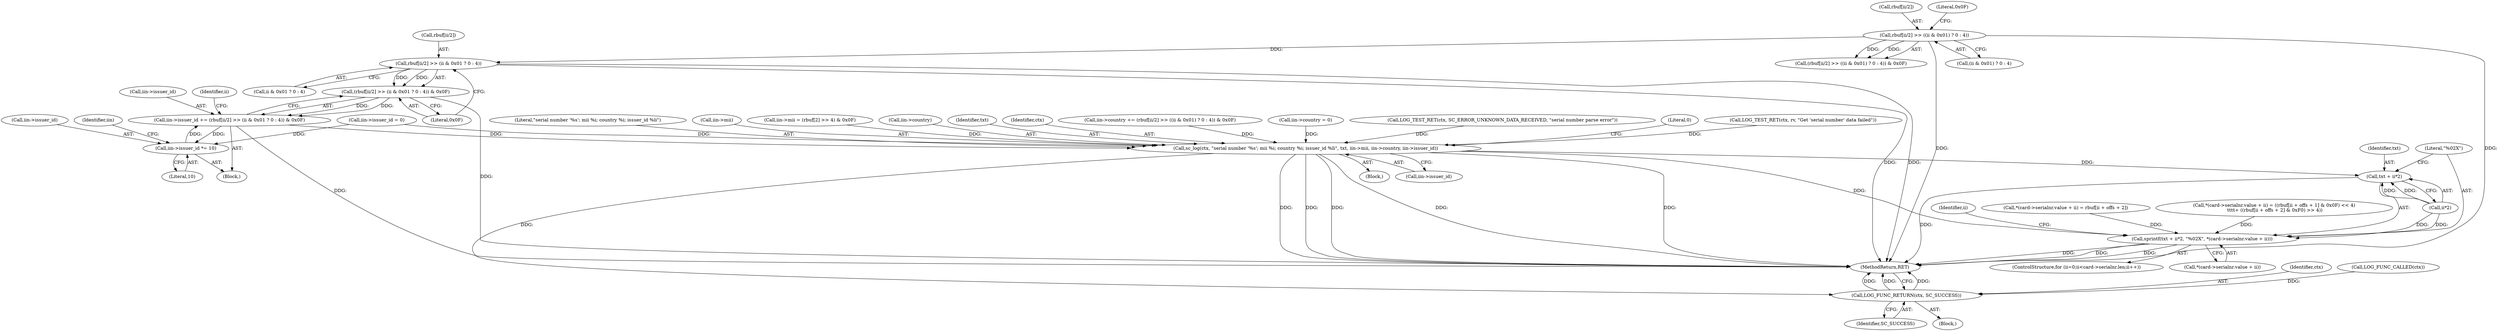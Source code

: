digraph "0_OpenSC_8fe377e93b4b56060e5bbfb6f3142ceaeca744fa_10@array" {
"1000280" [label="(Call,rbuf[ii/2] >> (ii & 0x01 ? 0 : 4))"];
"1000242" [label="(Call,rbuf[ii/2] >> ((ii & 0x01) ? 0 : 4))"];
"1000279" [label="(Call,(rbuf[ii/2] >> (ii & 0x01 ? 0 : 4)) & 0x0F)"];
"1000275" [label="(Call,iin->issuer_id += (rbuf[ii/2] >> (ii & 0x01 ? 0 : 4)) & 0x0F)"];
"1000270" [label="(Call,iin->issuer_id *= 10)"];
"1000435" [label="(Call,sc_log(ctx, \"serial number '%s'; mii %i; country %i; issuer_id %li\", txt, iin->mii, iin->country, iin->issuer_id))"];
"1000420" [label="(Call,sprintf(txt + ii*2, \"%02X\", *(card->serialnr.value + ii)))"];
"1000421" [label="(Call,txt + ii*2)"];
"1000461" [label="(Call,LOG_FUNC_RETURN(ctx, SC_SUCCESS))"];
"1000423" [label="(Call,ii*2)"];
"1000268" [label="(Identifier,ii)"];
"1000217" [label="(Call,iin->country = 0)"];
"1000274" [label="(Literal,10)"];
"1000405" [label="(Block,)"];
"1000269" [label="(Block,)"];
"1000461" [label="(Call,LOG_FUNC_RETURN(ctx, SC_SUCCESS))"];
"1000202" [label="(Call,LOG_TEST_RET(ctx, SC_ERROR_UNKNOWN_DATA_RECEIVED, \"serial number parse error\"))"];
"1000243" [label="(Call,rbuf[ii/2])"];
"1000422" [label="(Identifier,txt)"];
"1000279" [label="(Call,(rbuf[ii/2] >> (ii & 0x01 ? 0 : 4)) & 0x0F)"];
"1000448" [label="(Literal,0)"];
"1000280" [label="(Call,rbuf[ii/2] >> (ii & 0x01 ? 0 : 4))"];
"1000271" [label="(Call,iin->issuer_id)"];
"1000277" [label="(Identifier,iin)"];
"1000286" [label="(Call,ii & 0x01 ? 0 : 4)"];
"1000435" [label="(Call,sc_log(ctx, \"serial number '%s'; mii %i; country %i; issuer_id %li\", txt, iin->mii, iin->country, iin->issuer_id))"];
"1000192" [label="(Call,LOG_TEST_RET(ctx, rv, \"Get 'serial number' data failed\"))"];
"1000437" [label="(Literal,\"serial number '%s'; mii %i; country %i; issuer_id %li\")"];
"1000292" [label="(Literal,0x0F)"];
"1000275" [label="(Call,iin->issuer_id += (rbuf[ii/2] >> (ii & 0x01 ? 0 : 4)) & 0x0F)"];
"1000281" [label="(Call,rbuf[ii/2])"];
"1000445" [label="(Call,iin->issuer_id)"];
"1000242" [label="(Call,rbuf[ii/2] >> ((ii & 0x01) ? 0 : 4))"];
"1000254" [label="(Literal,0x0F)"];
"1000407" [label="(ControlStructure,for (ii=0;ii<card->serialnr.len;ii++))"];
"1000464" [label="(MethodReturn,RET)"];
"1000439" [label="(Call,iin->mii)"];
"1000206" [label="(Call,iin->mii = (rbuf[2] >> 4) & 0x0F)"];
"1000419" [label="(Identifier,ii)"];
"1000270" [label="(Call,iin->issuer_id *= 10)"];
"1000427" [label="(Call,*(card->serialnr.value + ii))"];
"1000426" [label="(Literal,\"%02X\")"];
"1000381" [label="(Call,*(card->serialnr.value + ii) = rbuf[ii + offs + 2])"];
"1000462" [label="(Identifier,ctx)"];
"1000241" [label="(Call,(rbuf[ii/2] >> ((ii & 0x01) ? 0 : 4)) & 0x0F)"];
"1000327" [label="(Call,*(card->serialnr.value + ii) = ((rbuf[ii + offs + 1] & 0x0F) << 4)\n \t\t\t\t+ ((rbuf[ii + offs + 2] & 0xF0) >> 4))"];
"1000463" [label="(Identifier,SC_SUCCESS)"];
"1000442" [label="(Call,iin->country)"];
"1000126" [label="(Call,LOG_FUNC_CALLED(ctx))"];
"1000438" [label="(Identifier,txt)"];
"1000105" [label="(Block,)"];
"1000436" [label="(Identifier,ctx)"];
"1000276" [label="(Call,iin->issuer_id)"];
"1000237" [label="(Call,iin->country += (rbuf[ii/2] >> ((ii & 0x01) ? 0 : 4)) & 0x0F)"];
"1000421" [label="(Call,txt + ii*2)"];
"1000420" [label="(Call,sprintf(txt + ii*2, \"%02X\", *(card->serialnr.value + ii)))"];
"1000255" [label="(Call,iin->issuer_id = 0)"];
"1000248" [label="(Call,(ii & 0x01) ? 0 : 4)"];
"1000280" -> "1000279"  [label="AST: "];
"1000280" -> "1000286"  [label="CFG: "];
"1000281" -> "1000280"  [label="AST: "];
"1000286" -> "1000280"  [label="AST: "];
"1000292" -> "1000280"  [label="CFG: "];
"1000280" -> "1000464"  [label="DDG: "];
"1000280" -> "1000464"  [label="DDG: "];
"1000280" -> "1000279"  [label="DDG: "];
"1000280" -> "1000279"  [label="DDG: "];
"1000242" -> "1000280"  [label="DDG: "];
"1000242" -> "1000241"  [label="AST: "];
"1000242" -> "1000248"  [label="CFG: "];
"1000243" -> "1000242"  [label="AST: "];
"1000248" -> "1000242"  [label="AST: "];
"1000254" -> "1000242"  [label="CFG: "];
"1000242" -> "1000464"  [label="DDG: "];
"1000242" -> "1000464"  [label="DDG: "];
"1000242" -> "1000241"  [label="DDG: "];
"1000242" -> "1000241"  [label="DDG: "];
"1000279" -> "1000275"  [label="AST: "];
"1000279" -> "1000292"  [label="CFG: "];
"1000292" -> "1000279"  [label="AST: "];
"1000275" -> "1000279"  [label="CFG: "];
"1000279" -> "1000464"  [label="DDG: "];
"1000279" -> "1000275"  [label="DDG: "];
"1000279" -> "1000275"  [label="DDG: "];
"1000275" -> "1000269"  [label="AST: "];
"1000276" -> "1000275"  [label="AST: "];
"1000268" -> "1000275"  [label="CFG: "];
"1000275" -> "1000464"  [label="DDG: "];
"1000275" -> "1000270"  [label="DDG: "];
"1000270" -> "1000275"  [label="DDG: "];
"1000275" -> "1000435"  [label="DDG: "];
"1000270" -> "1000269"  [label="AST: "];
"1000270" -> "1000274"  [label="CFG: "];
"1000271" -> "1000270"  [label="AST: "];
"1000274" -> "1000270"  [label="AST: "];
"1000277" -> "1000270"  [label="CFG: "];
"1000255" -> "1000270"  [label="DDG: "];
"1000435" -> "1000405"  [label="AST: "];
"1000435" -> "1000445"  [label="CFG: "];
"1000436" -> "1000435"  [label="AST: "];
"1000437" -> "1000435"  [label="AST: "];
"1000438" -> "1000435"  [label="AST: "];
"1000439" -> "1000435"  [label="AST: "];
"1000442" -> "1000435"  [label="AST: "];
"1000445" -> "1000435"  [label="AST: "];
"1000448" -> "1000435"  [label="CFG: "];
"1000435" -> "1000464"  [label="DDG: "];
"1000435" -> "1000464"  [label="DDG: "];
"1000435" -> "1000464"  [label="DDG: "];
"1000435" -> "1000464"  [label="DDG: "];
"1000435" -> "1000464"  [label="DDG: "];
"1000435" -> "1000420"  [label="DDG: "];
"1000435" -> "1000421"  [label="DDG: "];
"1000202" -> "1000435"  [label="DDG: "];
"1000192" -> "1000435"  [label="DDG: "];
"1000206" -> "1000435"  [label="DDG: "];
"1000237" -> "1000435"  [label="DDG: "];
"1000217" -> "1000435"  [label="DDG: "];
"1000255" -> "1000435"  [label="DDG: "];
"1000435" -> "1000461"  [label="DDG: "];
"1000420" -> "1000407"  [label="AST: "];
"1000420" -> "1000427"  [label="CFG: "];
"1000421" -> "1000420"  [label="AST: "];
"1000426" -> "1000420"  [label="AST: "];
"1000427" -> "1000420"  [label="AST: "];
"1000419" -> "1000420"  [label="CFG: "];
"1000420" -> "1000464"  [label="DDG: "];
"1000420" -> "1000464"  [label="DDG: "];
"1000420" -> "1000464"  [label="DDG: "];
"1000423" -> "1000420"  [label="DDG: "];
"1000423" -> "1000420"  [label="DDG: "];
"1000327" -> "1000420"  [label="DDG: "];
"1000381" -> "1000420"  [label="DDG: "];
"1000421" -> "1000423"  [label="CFG: "];
"1000422" -> "1000421"  [label="AST: "];
"1000423" -> "1000421"  [label="AST: "];
"1000426" -> "1000421"  [label="CFG: "];
"1000421" -> "1000464"  [label="DDG: "];
"1000423" -> "1000421"  [label="DDG: "];
"1000423" -> "1000421"  [label="DDG: "];
"1000461" -> "1000105"  [label="AST: "];
"1000461" -> "1000463"  [label="CFG: "];
"1000462" -> "1000461"  [label="AST: "];
"1000463" -> "1000461"  [label="AST: "];
"1000464" -> "1000461"  [label="CFG: "];
"1000461" -> "1000464"  [label="DDG: "];
"1000461" -> "1000464"  [label="DDG: "];
"1000461" -> "1000464"  [label="DDG: "];
"1000126" -> "1000461"  [label="DDG: "];
}
